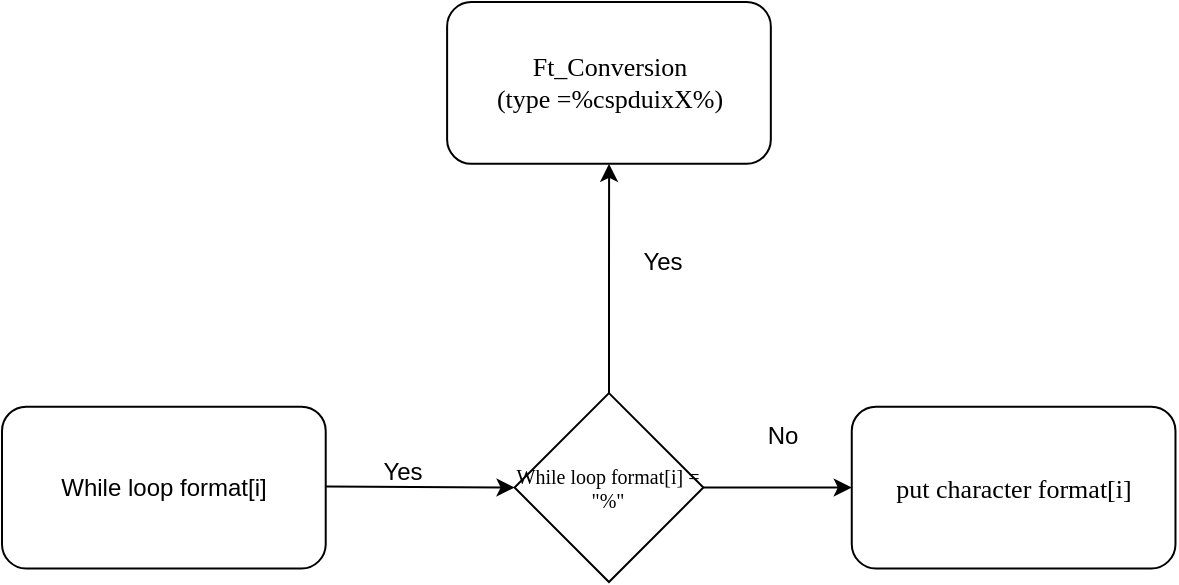 <mxfile version="21.0.8" type="github">
  <diagram name="Page-1" id="c7488fd3-1785-93aa-aadb-54a6760d102a">
    <mxGraphModel dx="956" dy="1823" grid="1" gridSize="10" guides="1" tooltips="1" connect="1" arrows="1" fold="1" page="1" pageScale="1" pageWidth="1100" pageHeight="850" background="none" math="0" shadow="0">
      <root>
        <mxCell id="0" />
        <mxCell id="1" parent="0" />
        <mxCell id="uGcOXAJnywHlXMPNpVDw-12" value="" style="group" vertex="1" connectable="0" parent="1">
          <mxGeometry x="170" y="425" width="586.74" height="290" as="geometry" />
        </mxCell>
        <mxCell id="uGcOXAJnywHlXMPNpVDw-9" value="" style="group" vertex="1" connectable="0" parent="uGcOXAJnywHlXMPNpVDw-12">
          <mxGeometry width="586.74" height="290" as="geometry" />
        </mxCell>
        <mxCell id="uGcOXAJnywHlXMPNpVDw-2" value="While loop format[i]" style="rounded=1;whiteSpace=wrap;html=1;" vertex="1" parent="uGcOXAJnywHlXMPNpVDw-9">
          <mxGeometry y="202.326" width="161.859" height="80.93" as="geometry" />
        </mxCell>
        <mxCell id="uGcOXAJnywHlXMPNpVDw-4" value="&lt;font style=&quot;font-size: 10px;&quot;&gt;While loop format[i] = &quot;%&quot;&lt;font style=&quot;font-size: 10px;&quot;&gt;&lt;br&gt;&lt;/font&gt;&lt;/font&gt;" style="strokeWidth=1;html=1;shape=mxgraph.flowchart.decision;whiteSpace=wrap;rounded=1;shadow=0;labelBackgroundColor=none;fontFamily=Verdana;fontSize=8;align=center;" vertex="1" parent="uGcOXAJnywHlXMPNpVDw-9">
          <mxGeometry x="256.277" y="195.581" width="94.418" height="94.419" as="geometry" />
        </mxCell>
        <mxCell id="uGcOXAJnywHlXMPNpVDw-5" value="&lt;div style=&quot;font-size: 13px;&quot;&gt;&lt;font style=&quot;font-size: 13px;&quot;&gt;Ft_Conversion&lt;/font&gt;&lt;/div&gt;&lt;div style=&quot;font-size: 13px;&quot;&gt;&lt;font style=&quot;font-size: 13px;&quot;&gt;(type =%cspduixX%) &lt;br&gt;&lt;/font&gt;&lt;/div&gt;" style="rounded=1;whiteSpace=wrap;html=1;fontSize=8;fontFamily=Verdana;strokeWidth=1;shadow=0;labelBackgroundColor=none;" vertex="1" parent="uGcOXAJnywHlXMPNpVDw-9">
          <mxGeometry x="222.557" width="161.859" height="80.93" as="geometry" />
        </mxCell>
        <mxCell id="uGcOXAJnywHlXMPNpVDw-7" value="&lt;font style=&quot;font-size: 13px;&quot;&gt;put character format[i]&lt;/font&gt;" style="rounded=1;whiteSpace=wrap;html=1;fontSize=8;fontFamily=Verdana;strokeWidth=1;shadow=0;labelBackgroundColor=none;" vertex="1" parent="uGcOXAJnywHlXMPNpVDw-9">
          <mxGeometry x="424.881" y="202.326" width="161.859" height="80.93" as="geometry" />
        </mxCell>
        <mxCell id="uGcOXAJnywHlXMPNpVDw-6" value="" style="edgeStyle=orthogonalEdgeStyle;rounded=0;orthogonalLoop=1;jettySize=auto;html=1;" edge="1" parent="uGcOXAJnywHlXMPNpVDw-9" source="uGcOXAJnywHlXMPNpVDw-4" target="uGcOXAJnywHlXMPNpVDw-5">
          <mxGeometry relative="1" as="geometry" />
        </mxCell>
        <mxCell id="uGcOXAJnywHlXMPNpVDw-8" value="" style="edgeStyle=orthogonalEdgeStyle;rounded=0;orthogonalLoop=1;jettySize=auto;html=1;" edge="1" parent="uGcOXAJnywHlXMPNpVDw-9" source="uGcOXAJnywHlXMPNpVDw-4" target="uGcOXAJnywHlXMPNpVDw-7">
          <mxGeometry relative="1" as="geometry" />
        </mxCell>
        <mxCell id="uGcOXAJnywHlXMPNpVDw-3" value="" style="endArrow=classic;html=1;rounded=0;entryX=0;entryY=0.5;entryDx=0;entryDy=0;entryPerimeter=0;" edge="1" parent="uGcOXAJnywHlXMPNpVDw-9" target="uGcOXAJnywHlXMPNpVDw-4">
          <mxGeometry width="50" height="50" relative="1" as="geometry">
            <mxPoint x="161.86" y="242.29" as="sourcePoint" />
            <mxPoint x="231.86" y="242.29" as="targetPoint" />
          </mxGeometry>
        </mxCell>
        <mxCell id="uGcOXAJnywHlXMPNpVDw-11" value="No" style="text;html=1;align=center;verticalAlign=middle;resizable=0;points=[];autosize=1;strokeColor=none;fillColor=none;" vertex="1" parent="uGcOXAJnywHlXMPNpVDw-9">
          <mxGeometry x="370" y="202.33" width="40" height="30" as="geometry" />
        </mxCell>
        <mxCell id="uGcOXAJnywHlXMPNpVDw-10" value="&lt;div&gt;Yes&lt;/div&gt;" style="text;html=1;align=center;verticalAlign=middle;resizable=0;points=[];autosize=1;strokeColor=none;fillColor=none;" vertex="1" parent="uGcOXAJnywHlXMPNpVDw-12">
          <mxGeometry x="310" y="115" width="40" height="30" as="geometry" />
        </mxCell>
        <mxCell id="uGcOXAJnywHlXMPNpVDw-13" value="Yes" style="text;html=1;align=center;verticalAlign=middle;resizable=0;points=[];autosize=1;strokeColor=none;fillColor=none;" vertex="1" parent="1">
          <mxGeometry x="350" y="645" width="40" height="30" as="geometry" />
        </mxCell>
      </root>
    </mxGraphModel>
  </diagram>
</mxfile>
